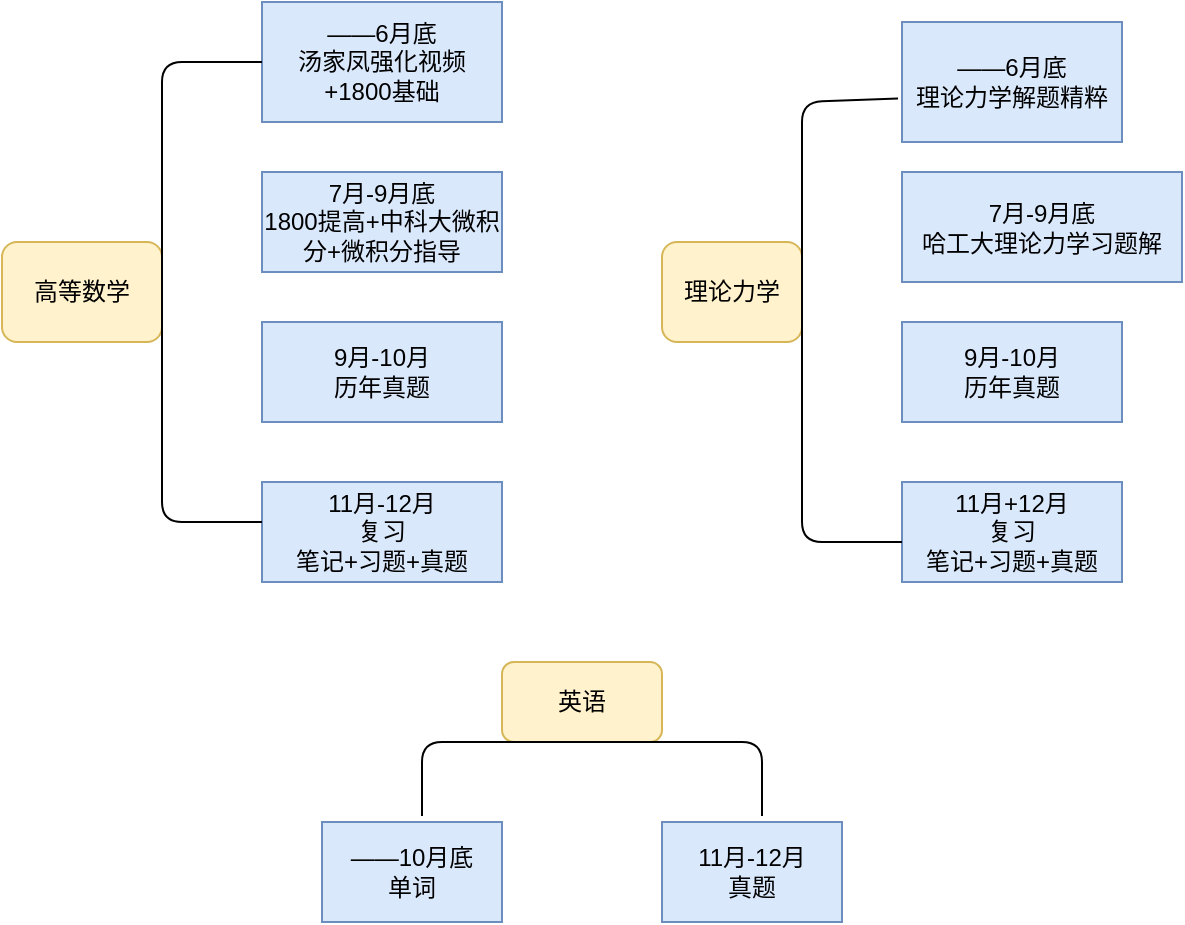 <mxfile version="12.8.4" type="github"><diagram id="m6xkpXNx4SFwdRF5BKGL" name="Page-1"><mxGraphModel dx="1038" dy="548" grid="1" gridSize="10" guides="1" tooltips="1" connect="1" arrows="1" fold="1" page="1" pageScale="1" pageWidth="827" pageHeight="1169" math="0" shadow="0"><root><mxCell id="0"/><mxCell id="1" parent="0"/><mxCell id="0u7k1NYSlbOeTcOS3iHN-1" value="高等数学" style="rounded=1;whiteSpace=wrap;html=1;fillColor=#fff2cc;strokeColor=#d6b656;" vertex="1" parent="1"><mxGeometry x="70" y="150" width="80" height="50" as="geometry"/></mxCell><mxCell id="0u7k1NYSlbOeTcOS3iHN-3" value="&lt;span style=&quot;white-space: normal&quot;&gt;——6月底&lt;/span&gt;&lt;br style=&quot;white-space: normal&quot;&gt;&lt;span style=&quot;white-space: normal&quot;&gt;汤家凤强化视频&lt;br&gt;+1800基础&lt;br&gt;&lt;/span&gt;" style="rounded=0;whiteSpace=wrap;html=1;fillColor=#dae8fc;strokeColor=#6c8ebf;" vertex="1" parent="1"><mxGeometry x="200" y="30" width="120" height="60" as="geometry"/></mxCell><mxCell id="0u7k1NYSlbOeTcOS3iHN-4" value="7月-9月底&lt;br&gt;1800提高+中科大微积分+微积分指导" style="rounded=0;whiteSpace=wrap;html=1;fillColor=#dae8fc;strokeColor=#6c8ebf;" vertex="1" parent="1"><mxGeometry x="200" y="115" width="120" height="50" as="geometry"/></mxCell><mxCell id="0u7k1NYSlbOeTcOS3iHN-5" value="9月-10月&lt;br&gt;历年真题" style="rounded=0;whiteSpace=wrap;html=1;fillColor=#dae8fc;strokeColor=#6c8ebf;" vertex="1" parent="1"><mxGeometry x="200" y="190" width="120" height="50" as="geometry"/></mxCell><mxCell id="0u7k1NYSlbOeTcOS3iHN-6" value="11月-12月&lt;br&gt;复习&lt;br&gt;笔记+习题+真题" style="rounded=0;whiteSpace=wrap;html=1;fillColor=#dae8fc;strokeColor=#6c8ebf;" vertex="1" parent="1"><mxGeometry x="200" y="270" width="120" height="50" as="geometry"/></mxCell><mxCell id="0u7k1NYSlbOeTcOS3iHN-7" value="理论力学" style="rounded=1;whiteSpace=wrap;html=1;fillColor=#fff2cc;strokeColor=#d6b656;" vertex="1" parent="1"><mxGeometry x="400" y="150" width="70" height="50" as="geometry"/></mxCell><mxCell id="0u7k1NYSlbOeTcOS3iHN-8" value="——6月底&lt;br&gt;理论力学解题精粹" style="rounded=0;whiteSpace=wrap;html=1;fillColor=#dae8fc;strokeColor=#6c8ebf;" vertex="1" parent="1"><mxGeometry x="520" y="40" width="110" height="60" as="geometry"/></mxCell><mxCell id="0u7k1NYSlbOeTcOS3iHN-9" value="7月-9月底&lt;br&gt;哈工大理论力学习题解" style="rounded=0;whiteSpace=wrap;html=1;fillColor=#dae8fc;strokeColor=#6c8ebf;" vertex="1" parent="1"><mxGeometry x="520" y="115" width="140" height="55" as="geometry"/></mxCell><mxCell id="0u7k1NYSlbOeTcOS3iHN-10" value="9月-10月&lt;br&gt;历年真题" style="rounded=0;whiteSpace=wrap;html=1;fillColor=#dae8fc;strokeColor=#6c8ebf;" vertex="1" parent="1"><mxGeometry x="520" y="190" width="110" height="50" as="geometry"/></mxCell><mxCell id="0u7k1NYSlbOeTcOS3iHN-11" value="11月+12月&lt;br&gt;复习&lt;br&gt;笔记+习题+真题" style="rounded=0;whiteSpace=wrap;html=1;fillColor=#dae8fc;strokeColor=#6c8ebf;" vertex="1" parent="1"><mxGeometry x="520" y="270" width="110" height="50" as="geometry"/></mxCell><mxCell id="0u7k1NYSlbOeTcOS3iHN-12" value="" style="endArrow=none;html=1;exitX=0;exitY=0.6;exitDx=0;exitDy=0;exitPerimeter=0;entryX=-0.018;entryY=0.637;entryDx=0;entryDy=0;entryPerimeter=0;" edge="1" parent="1" source="0u7k1NYSlbOeTcOS3iHN-11" target="0u7k1NYSlbOeTcOS3iHN-8"><mxGeometry width="50" height="50" relative="1" as="geometry"><mxPoint x="510" y="295" as="sourcePoint"/><mxPoint x="480" y="77" as="targetPoint"/><Array as="points"><mxPoint x="470" y="300"/><mxPoint x="470" y="220"/><mxPoint x="470" y="80"/></Array></mxGeometry></mxCell><mxCell id="0u7k1NYSlbOeTcOS3iHN-13" value="" style="endArrow=none;html=1;" edge="1" parent="1"><mxGeometry width="50" height="50" relative="1" as="geometry"><mxPoint x="200" y="290" as="sourcePoint"/><mxPoint x="200" y="60" as="targetPoint"/><Array as="points"><mxPoint x="150" y="290"/><mxPoint x="150" y="60"/></Array></mxGeometry></mxCell><mxCell id="0u7k1NYSlbOeTcOS3iHN-15" value="英语" style="rounded=1;whiteSpace=wrap;html=1;fillColor=#fff2cc;strokeColor=#d6b656;" vertex="1" parent="1"><mxGeometry x="320" y="360" width="80" height="40" as="geometry"/></mxCell><mxCell id="0u7k1NYSlbOeTcOS3iHN-16" value="——10月底&lt;br&gt;单词" style="rounded=0;whiteSpace=wrap;html=1;fillColor=#dae8fc;strokeColor=#6c8ebf;" vertex="1" parent="1"><mxGeometry x="230" y="440" width="90" height="50" as="geometry"/></mxCell><mxCell id="0u7k1NYSlbOeTcOS3iHN-17" value="&lt;span style=&quot;white-space: normal&quot;&gt;11月-12月&lt;/span&gt;&lt;br style=&quot;white-space: normal&quot;&gt;&lt;span style=&quot;white-space: normal&quot;&gt;真题&lt;/span&gt;" style="rounded=0;whiteSpace=wrap;html=1;fillColor=#dae8fc;strokeColor=#6c8ebf;" vertex="1" parent="1"><mxGeometry x="400" y="440" width="90" height="50" as="geometry"/></mxCell><mxCell id="0u7k1NYSlbOeTcOS3iHN-19" value="" style="endArrow=none;html=1;" edge="1" parent="1"><mxGeometry width="50" height="50" relative="1" as="geometry"><mxPoint x="280" y="437" as="sourcePoint"/><mxPoint x="450" y="437" as="targetPoint"/><Array as="points"><mxPoint x="280" y="400"/><mxPoint x="360" y="400"/><mxPoint x="450" y="400"/></Array></mxGeometry></mxCell></root></mxGraphModel></diagram></mxfile>